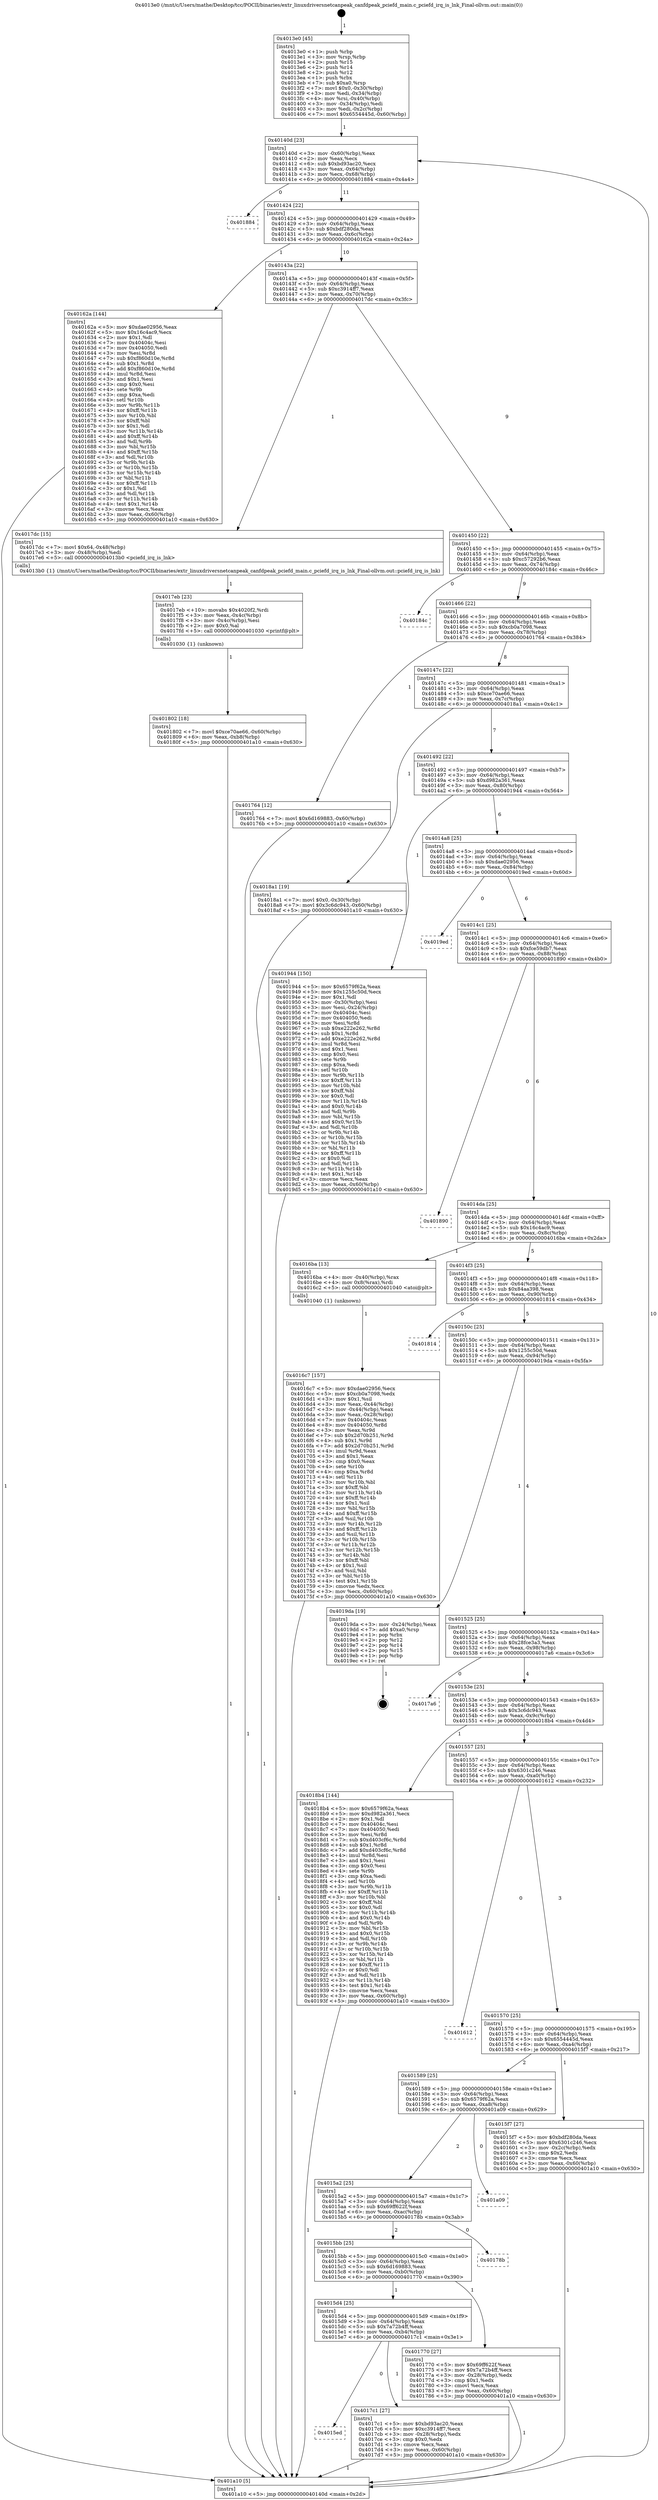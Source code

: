 digraph "0x4013e0" {
  label = "0x4013e0 (/mnt/c/Users/mathe/Desktop/tcc/POCII/binaries/extr_linuxdriversnetcanpeak_canfdpeak_pciefd_main.c_pciefd_irq_is_lnk_Final-ollvm.out::main(0))"
  labelloc = "t"
  node[shape=record]

  Entry [label="",width=0.3,height=0.3,shape=circle,fillcolor=black,style=filled]
  "0x40140d" [label="{
     0x40140d [23]\l
     | [instrs]\l
     &nbsp;&nbsp;0x40140d \<+3\>: mov -0x60(%rbp),%eax\l
     &nbsp;&nbsp;0x401410 \<+2\>: mov %eax,%ecx\l
     &nbsp;&nbsp;0x401412 \<+6\>: sub $0xbd93ac20,%ecx\l
     &nbsp;&nbsp;0x401418 \<+3\>: mov %eax,-0x64(%rbp)\l
     &nbsp;&nbsp;0x40141b \<+3\>: mov %ecx,-0x68(%rbp)\l
     &nbsp;&nbsp;0x40141e \<+6\>: je 0000000000401884 \<main+0x4a4\>\l
  }"]
  "0x401884" [label="{
     0x401884\l
  }", style=dashed]
  "0x401424" [label="{
     0x401424 [22]\l
     | [instrs]\l
     &nbsp;&nbsp;0x401424 \<+5\>: jmp 0000000000401429 \<main+0x49\>\l
     &nbsp;&nbsp;0x401429 \<+3\>: mov -0x64(%rbp),%eax\l
     &nbsp;&nbsp;0x40142c \<+5\>: sub $0xbdf280da,%eax\l
     &nbsp;&nbsp;0x401431 \<+3\>: mov %eax,-0x6c(%rbp)\l
     &nbsp;&nbsp;0x401434 \<+6\>: je 000000000040162a \<main+0x24a\>\l
  }"]
  Exit [label="",width=0.3,height=0.3,shape=circle,fillcolor=black,style=filled,peripheries=2]
  "0x40162a" [label="{
     0x40162a [144]\l
     | [instrs]\l
     &nbsp;&nbsp;0x40162a \<+5\>: mov $0xdae02956,%eax\l
     &nbsp;&nbsp;0x40162f \<+5\>: mov $0x16c4ac9,%ecx\l
     &nbsp;&nbsp;0x401634 \<+2\>: mov $0x1,%dl\l
     &nbsp;&nbsp;0x401636 \<+7\>: mov 0x40404c,%esi\l
     &nbsp;&nbsp;0x40163d \<+7\>: mov 0x404050,%edi\l
     &nbsp;&nbsp;0x401644 \<+3\>: mov %esi,%r8d\l
     &nbsp;&nbsp;0x401647 \<+7\>: sub $0xf860d10e,%r8d\l
     &nbsp;&nbsp;0x40164e \<+4\>: sub $0x1,%r8d\l
     &nbsp;&nbsp;0x401652 \<+7\>: add $0xf860d10e,%r8d\l
     &nbsp;&nbsp;0x401659 \<+4\>: imul %r8d,%esi\l
     &nbsp;&nbsp;0x40165d \<+3\>: and $0x1,%esi\l
     &nbsp;&nbsp;0x401660 \<+3\>: cmp $0x0,%esi\l
     &nbsp;&nbsp;0x401663 \<+4\>: sete %r9b\l
     &nbsp;&nbsp;0x401667 \<+3\>: cmp $0xa,%edi\l
     &nbsp;&nbsp;0x40166a \<+4\>: setl %r10b\l
     &nbsp;&nbsp;0x40166e \<+3\>: mov %r9b,%r11b\l
     &nbsp;&nbsp;0x401671 \<+4\>: xor $0xff,%r11b\l
     &nbsp;&nbsp;0x401675 \<+3\>: mov %r10b,%bl\l
     &nbsp;&nbsp;0x401678 \<+3\>: xor $0xff,%bl\l
     &nbsp;&nbsp;0x40167b \<+3\>: xor $0x1,%dl\l
     &nbsp;&nbsp;0x40167e \<+3\>: mov %r11b,%r14b\l
     &nbsp;&nbsp;0x401681 \<+4\>: and $0xff,%r14b\l
     &nbsp;&nbsp;0x401685 \<+3\>: and %dl,%r9b\l
     &nbsp;&nbsp;0x401688 \<+3\>: mov %bl,%r15b\l
     &nbsp;&nbsp;0x40168b \<+4\>: and $0xff,%r15b\l
     &nbsp;&nbsp;0x40168f \<+3\>: and %dl,%r10b\l
     &nbsp;&nbsp;0x401692 \<+3\>: or %r9b,%r14b\l
     &nbsp;&nbsp;0x401695 \<+3\>: or %r10b,%r15b\l
     &nbsp;&nbsp;0x401698 \<+3\>: xor %r15b,%r14b\l
     &nbsp;&nbsp;0x40169b \<+3\>: or %bl,%r11b\l
     &nbsp;&nbsp;0x40169e \<+4\>: xor $0xff,%r11b\l
     &nbsp;&nbsp;0x4016a2 \<+3\>: or $0x1,%dl\l
     &nbsp;&nbsp;0x4016a5 \<+3\>: and %dl,%r11b\l
     &nbsp;&nbsp;0x4016a8 \<+3\>: or %r11b,%r14b\l
     &nbsp;&nbsp;0x4016ab \<+4\>: test $0x1,%r14b\l
     &nbsp;&nbsp;0x4016af \<+3\>: cmovne %ecx,%eax\l
     &nbsp;&nbsp;0x4016b2 \<+3\>: mov %eax,-0x60(%rbp)\l
     &nbsp;&nbsp;0x4016b5 \<+5\>: jmp 0000000000401a10 \<main+0x630\>\l
  }"]
  "0x40143a" [label="{
     0x40143a [22]\l
     | [instrs]\l
     &nbsp;&nbsp;0x40143a \<+5\>: jmp 000000000040143f \<main+0x5f\>\l
     &nbsp;&nbsp;0x40143f \<+3\>: mov -0x64(%rbp),%eax\l
     &nbsp;&nbsp;0x401442 \<+5\>: sub $0xc3914ff7,%eax\l
     &nbsp;&nbsp;0x401447 \<+3\>: mov %eax,-0x70(%rbp)\l
     &nbsp;&nbsp;0x40144a \<+6\>: je 00000000004017dc \<main+0x3fc\>\l
  }"]
  "0x401802" [label="{
     0x401802 [18]\l
     | [instrs]\l
     &nbsp;&nbsp;0x401802 \<+7\>: movl $0xce70ae66,-0x60(%rbp)\l
     &nbsp;&nbsp;0x401809 \<+6\>: mov %eax,-0xb8(%rbp)\l
     &nbsp;&nbsp;0x40180f \<+5\>: jmp 0000000000401a10 \<main+0x630\>\l
  }"]
  "0x4017dc" [label="{
     0x4017dc [15]\l
     | [instrs]\l
     &nbsp;&nbsp;0x4017dc \<+7\>: movl $0x64,-0x48(%rbp)\l
     &nbsp;&nbsp;0x4017e3 \<+3\>: mov -0x48(%rbp),%edi\l
     &nbsp;&nbsp;0x4017e6 \<+5\>: call 00000000004013b0 \<pciefd_irq_is_lnk\>\l
     | [calls]\l
     &nbsp;&nbsp;0x4013b0 \{1\} (/mnt/c/Users/mathe/Desktop/tcc/POCII/binaries/extr_linuxdriversnetcanpeak_canfdpeak_pciefd_main.c_pciefd_irq_is_lnk_Final-ollvm.out::pciefd_irq_is_lnk)\l
  }"]
  "0x401450" [label="{
     0x401450 [22]\l
     | [instrs]\l
     &nbsp;&nbsp;0x401450 \<+5\>: jmp 0000000000401455 \<main+0x75\>\l
     &nbsp;&nbsp;0x401455 \<+3\>: mov -0x64(%rbp),%eax\l
     &nbsp;&nbsp;0x401458 \<+5\>: sub $0xc57292b6,%eax\l
     &nbsp;&nbsp;0x40145d \<+3\>: mov %eax,-0x74(%rbp)\l
     &nbsp;&nbsp;0x401460 \<+6\>: je 000000000040184c \<main+0x46c\>\l
  }"]
  "0x4017eb" [label="{
     0x4017eb [23]\l
     | [instrs]\l
     &nbsp;&nbsp;0x4017eb \<+10\>: movabs $0x4020f2,%rdi\l
     &nbsp;&nbsp;0x4017f5 \<+3\>: mov %eax,-0x4c(%rbp)\l
     &nbsp;&nbsp;0x4017f8 \<+3\>: mov -0x4c(%rbp),%esi\l
     &nbsp;&nbsp;0x4017fb \<+2\>: mov $0x0,%al\l
     &nbsp;&nbsp;0x4017fd \<+5\>: call 0000000000401030 \<printf@plt\>\l
     | [calls]\l
     &nbsp;&nbsp;0x401030 \{1\} (unknown)\l
  }"]
  "0x40184c" [label="{
     0x40184c\l
  }", style=dashed]
  "0x401466" [label="{
     0x401466 [22]\l
     | [instrs]\l
     &nbsp;&nbsp;0x401466 \<+5\>: jmp 000000000040146b \<main+0x8b\>\l
     &nbsp;&nbsp;0x40146b \<+3\>: mov -0x64(%rbp),%eax\l
     &nbsp;&nbsp;0x40146e \<+5\>: sub $0xcb0a7098,%eax\l
     &nbsp;&nbsp;0x401473 \<+3\>: mov %eax,-0x78(%rbp)\l
     &nbsp;&nbsp;0x401476 \<+6\>: je 0000000000401764 \<main+0x384\>\l
  }"]
  "0x4015ed" [label="{
     0x4015ed\l
  }", style=dashed]
  "0x401764" [label="{
     0x401764 [12]\l
     | [instrs]\l
     &nbsp;&nbsp;0x401764 \<+7\>: movl $0x6d169883,-0x60(%rbp)\l
     &nbsp;&nbsp;0x40176b \<+5\>: jmp 0000000000401a10 \<main+0x630\>\l
  }"]
  "0x40147c" [label="{
     0x40147c [22]\l
     | [instrs]\l
     &nbsp;&nbsp;0x40147c \<+5\>: jmp 0000000000401481 \<main+0xa1\>\l
     &nbsp;&nbsp;0x401481 \<+3\>: mov -0x64(%rbp),%eax\l
     &nbsp;&nbsp;0x401484 \<+5\>: sub $0xce70ae66,%eax\l
     &nbsp;&nbsp;0x401489 \<+3\>: mov %eax,-0x7c(%rbp)\l
     &nbsp;&nbsp;0x40148c \<+6\>: je 00000000004018a1 \<main+0x4c1\>\l
  }"]
  "0x4017c1" [label="{
     0x4017c1 [27]\l
     | [instrs]\l
     &nbsp;&nbsp;0x4017c1 \<+5\>: mov $0xbd93ac20,%eax\l
     &nbsp;&nbsp;0x4017c6 \<+5\>: mov $0xc3914ff7,%ecx\l
     &nbsp;&nbsp;0x4017cb \<+3\>: mov -0x28(%rbp),%edx\l
     &nbsp;&nbsp;0x4017ce \<+3\>: cmp $0x0,%edx\l
     &nbsp;&nbsp;0x4017d1 \<+3\>: cmove %ecx,%eax\l
     &nbsp;&nbsp;0x4017d4 \<+3\>: mov %eax,-0x60(%rbp)\l
     &nbsp;&nbsp;0x4017d7 \<+5\>: jmp 0000000000401a10 \<main+0x630\>\l
  }"]
  "0x4018a1" [label="{
     0x4018a1 [19]\l
     | [instrs]\l
     &nbsp;&nbsp;0x4018a1 \<+7\>: movl $0x0,-0x30(%rbp)\l
     &nbsp;&nbsp;0x4018a8 \<+7\>: movl $0x3c6dc943,-0x60(%rbp)\l
     &nbsp;&nbsp;0x4018af \<+5\>: jmp 0000000000401a10 \<main+0x630\>\l
  }"]
  "0x401492" [label="{
     0x401492 [22]\l
     | [instrs]\l
     &nbsp;&nbsp;0x401492 \<+5\>: jmp 0000000000401497 \<main+0xb7\>\l
     &nbsp;&nbsp;0x401497 \<+3\>: mov -0x64(%rbp),%eax\l
     &nbsp;&nbsp;0x40149a \<+5\>: sub $0xd982a361,%eax\l
     &nbsp;&nbsp;0x40149f \<+3\>: mov %eax,-0x80(%rbp)\l
     &nbsp;&nbsp;0x4014a2 \<+6\>: je 0000000000401944 \<main+0x564\>\l
  }"]
  "0x4015d4" [label="{
     0x4015d4 [25]\l
     | [instrs]\l
     &nbsp;&nbsp;0x4015d4 \<+5\>: jmp 00000000004015d9 \<main+0x1f9\>\l
     &nbsp;&nbsp;0x4015d9 \<+3\>: mov -0x64(%rbp),%eax\l
     &nbsp;&nbsp;0x4015dc \<+5\>: sub $0x7a72b4ff,%eax\l
     &nbsp;&nbsp;0x4015e1 \<+6\>: mov %eax,-0xb4(%rbp)\l
     &nbsp;&nbsp;0x4015e7 \<+6\>: je 00000000004017c1 \<main+0x3e1\>\l
  }"]
  "0x401944" [label="{
     0x401944 [150]\l
     | [instrs]\l
     &nbsp;&nbsp;0x401944 \<+5\>: mov $0x6579f62a,%eax\l
     &nbsp;&nbsp;0x401949 \<+5\>: mov $0x1255c50d,%ecx\l
     &nbsp;&nbsp;0x40194e \<+2\>: mov $0x1,%dl\l
     &nbsp;&nbsp;0x401950 \<+3\>: mov -0x30(%rbp),%esi\l
     &nbsp;&nbsp;0x401953 \<+3\>: mov %esi,-0x24(%rbp)\l
     &nbsp;&nbsp;0x401956 \<+7\>: mov 0x40404c,%esi\l
     &nbsp;&nbsp;0x40195d \<+7\>: mov 0x404050,%edi\l
     &nbsp;&nbsp;0x401964 \<+3\>: mov %esi,%r8d\l
     &nbsp;&nbsp;0x401967 \<+7\>: sub $0xe222e262,%r8d\l
     &nbsp;&nbsp;0x40196e \<+4\>: sub $0x1,%r8d\l
     &nbsp;&nbsp;0x401972 \<+7\>: add $0xe222e262,%r8d\l
     &nbsp;&nbsp;0x401979 \<+4\>: imul %r8d,%esi\l
     &nbsp;&nbsp;0x40197d \<+3\>: and $0x1,%esi\l
     &nbsp;&nbsp;0x401980 \<+3\>: cmp $0x0,%esi\l
     &nbsp;&nbsp;0x401983 \<+4\>: sete %r9b\l
     &nbsp;&nbsp;0x401987 \<+3\>: cmp $0xa,%edi\l
     &nbsp;&nbsp;0x40198a \<+4\>: setl %r10b\l
     &nbsp;&nbsp;0x40198e \<+3\>: mov %r9b,%r11b\l
     &nbsp;&nbsp;0x401991 \<+4\>: xor $0xff,%r11b\l
     &nbsp;&nbsp;0x401995 \<+3\>: mov %r10b,%bl\l
     &nbsp;&nbsp;0x401998 \<+3\>: xor $0xff,%bl\l
     &nbsp;&nbsp;0x40199b \<+3\>: xor $0x0,%dl\l
     &nbsp;&nbsp;0x40199e \<+3\>: mov %r11b,%r14b\l
     &nbsp;&nbsp;0x4019a1 \<+4\>: and $0x0,%r14b\l
     &nbsp;&nbsp;0x4019a5 \<+3\>: and %dl,%r9b\l
     &nbsp;&nbsp;0x4019a8 \<+3\>: mov %bl,%r15b\l
     &nbsp;&nbsp;0x4019ab \<+4\>: and $0x0,%r15b\l
     &nbsp;&nbsp;0x4019af \<+3\>: and %dl,%r10b\l
     &nbsp;&nbsp;0x4019b2 \<+3\>: or %r9b,%r14b\l
     &nbsp;&nbsp;0x4019b5 \<+3\>: or %r10b,%r15b\l
     &nbsp;&nbsp;0x4019b8 \<+3\>: xor %r15b,%r14b\l
     &nbsp;&nbsp;0x4019bb \<+3\>: or %bl,%r11b\l
     &nbsp;&nbsp;0x4019be \<+4\>: xor $0xff,%r11b\l
     &nbsp;&nbsp;0x4019c2 \<+3\>: or $0x0,%dl\l
     &nbsp;&nbsp;0x4019c5 \<+3\>: and %dl,%r11b\l
     &nbsp;&nbsp;0x4019c8 \<+3\>: or %r11b,%r14b\l
     &nbsp;&nbsp;0x4019cb \<+4\>: test $0x1,%r14b\l
     &nbsp;&nbsp;0x4019cf \<+3\>: cmovne %ecx,%eax\l
     &nbsp;&nbsp;0x4019d2 \<+3\>: mov %eax,-0x60(%rbp)\l
     &nbsp;&nbsp;0x4019d5 \<+5\>: jmp 0000000000401a10 \<main+0x630\>\l
  }"]
  "0x4014a8" [label="{
     0x4014a8 [25]\l
     | [instrs]\l
     &nbsp;&nbsp;0x4014a8 \<+5\>: jmp 00000000004014ad \<main+0xcd\>\l
     &nbsp;&nbsp;0x4014ad \<+3\>: mov -0x64(%rbp),%eax\l
     &nbsp;&nbsp;0x4014b0 \<+5\>: sub $0xdae02956,%eax\l
     &nbsp;&nbsp;0x4014b5 \<+6\>: mov %eax,-0x84(%rbp)\l
     &nbsp;&nbsp;0x4014bb \<+6\>: je 00000000004019ed \<main+0x60d\>\l
  }"]
  "0x401770" [label="{
     0x401770 [27]\l
     | [instrs]\l
     &nbsp;&nbsp;0x401770 \<+5\>: mov $0x69ff622f,%eax\l
     &nbsp;&nbsp;0x401775 \<+5\>: mov $0x7a72b4ff,%ecx\l
     &nbsp;&nbsp;0x40177a \<+3\>: mov -0x28(%rbp),%edx\l
     &nbsp;&nbsp;0x40177d \<+3\>: cmp $0x1,%edx\l
     &nbsp;&nbsp;0x401780 \<+3\>: cmovl %ecx,%eax\l
     &nbsp;&nbsp;0x401783 \<+3\>: mov %eax,-0x60(%rbp)\l
     &nbsp;&nbsp;0x401786 \<+5\>: jmp 0000000000401a10 \<main+0x630\>\l
  }"]
  "0x4019ed" [label="{
     0x4019ed\l
  }", style=dashed]
  "0x4014c1" [label="{
     0x4014c1 [25]\l
     | [instrs]\l
     &nbsp;&nbsp;0x4014c1 \<+5\>: jmp 00000000004014c6 \<main+0xe6\>\l
     &nbsp;&nbsp;0x4014c6 \<+3\>: mov -0x64(%rbp),%eax\l
     &nbsp;&nbsp;0x4014c9 \<+5\>: sub $0xfce59db7,%eax\l
     &nbsp;&nbsp;0x4014ce \<+6\>: mov %eax,-0x88(%rbp)\l
     &nbsp;&nbsp;0x4014d4 \<+6\>: je 0000000000401890 \<main+0x4b0\>\l
  }"]
  "0x4015bb" [label="{
     0x4015bb [25]\l
     | [instrs]\l
     &nbsp;&nbsp;0x4015bb \<+5\>: jmp 00000000004015c0 \<main+0x1e0\>\l
     &nbsp;&nbsp;0x4015c0 \<+3\>: mov -0x64(%rbp),%eax\l
     &nbsp;&nbsp;0x4015c3 \<+5\>: sub $0x6d169883,%eax\l
     &nbsp;&nbsp;0x4015c8 \<+6\>: mov %eax,-0xb0(%rbp)\l
     &nbsp;&nbsp;0x4015ce \<+6\>: je 0000000000401770 \<main+0x390\>\l
  }"]
  "0x401890" [label="{
     0x401890\l
  }", style=dashed]
  "0x4014da" [label="{
     0x4014da [25]\l
     | [instrs]\l
     &nbsp;&nbsp;0x4014da \<+5\>: jmp 00000000004014df \<main+0xff\>\l
     &nbsp;&nbsp;0x4014df \<+3\>: mov -0x64(%rbp),%eax\l
     &nbsp;&nbsp;0x4014e2 \<+5\>: sub $0x16c4ac9,%eax\l
     &nbsp;&nbsp;0x4014e7 \<+6\>: mov %eax,-0x8c(%rbp)\l
     &nbsp;&nbsp;0x4014ed \<+6\>: je 00000000004016ba \<main+0x2da\>\l
  }"]
  "0x40178b" [label="{
     0x40178b\l
  }", style=dashed]
  "0x4016ba" [label="{
     0x4016ba [13]\l
     | [instrs]\l
     &nbsp;&nbsp;0x4016ba \<+4\>: mov -0x40(%rbp),%rax\l
     &nbsp;&nbsp;0x4016be \<+4\>: mov 0x8(%rax),%rdi\l
     &nbsp;&nbsp;0x4016c2 \<+5\>: call 0000000000401040 \<atoi@plt\>\l
     | [calls]\l
     &nbsp;&nbsp;0x401040 \{1\} (unknown)\l
  }"]
  "0x4014f3" [label="{
     0x4014f3 [25]\l
     | [instrs]\l
     &nbsp;&nbsp;0x4014f3 \<+5\>: jmp 00000000004014f8 \<main+0x118\>\l
     &nbsp;&nbsp;0x4014f8 \<+3\>: mov -0x64(%rbp),%eax\l
     &nbsp;&nbsp;0x4014fb \<+5\>: sub $0x84aa398,%eax\l
     &nbsp;&nbsp;0x401500 \<+6\>: mov %eax,-0x90(%rbp)\l
     &nbsp;&nbsp;0x401506 \<+6\>: je 0000000000401814 \<main+0x434\>\l
  }"]
  "0x4015a2" [label="{
     0x4015a2 [25]\l
     | [instrs]\l
     &nbsp;&nbsp;0x4015a2 \<+5\>: jmp 00000000004015a7 \<main+0x1c7\>\l
     &nbsp;&nbsp;0x4015a7 \<+3\>: mov -0x64(%rbp),%eax\l
     &nbsp;&nbsp;0x4015aa \<+5\>: sub $0x69ff622f,%eax\l
     &nbsp;&nbsp;0x4015af \<+6\>: mov %eax,-0xac(%rbp)\l
     &nbsp;&nbsp;0x4015b5 \<+6\>: je 000000000040178b \<main+0x3ab\>\l
  }"]
  "0x401814" [label="{
     0x401814\l
  }", style=dashed]
  "0x40150c" [label="{
     0x40150c [25]\l
     | [instrs]\l
     &nbsp;&nbsp;0x40150c \<+5\>: jmp 0000000000401511 \<main+0x131\>\l
     &nbsp;&nbsp;0x401511 \<+3\>: mov -0x64(%rbp),%eax\l
     &nbsp;&nbsp;0x401514 \<+5\>: sub $0x1255c50d,%eax\l
     &nbsp;&nbsp;0x401519 \<+6\>: mov %eax,-0x94(%rbp)\l
     &nbsp;&nbsp;0x40151f \<+6\>: je 00000000004019da \<main+0x5fa\>\l
  }"]
  "0x401a09" [label="{
     0x401a09\l
  }", style=dashed]
  "0x4019da" [label="{
     0x4019da [19]\l
     | [instrs]\l
     &nbsp;&nbsp;0x4019da \<+3\>: mov -0x24(%rbp),%eax\l
     &nbsp;&nbsp;0x4019dd \<+7\>: add $0xa0,%rsp\l
     &nbsp;&nbsp;0x4019e4 \<+1\>: pop %rbx\l
     &nbsp;&nbsp;0x4019e5 \<+2\>: pop %r12\l
     &nbsp;&nbsp;0x4019e7 \<+2\>: pop %r14\l
     &nbsp;&nbsp;0x4019e9 \<+2\>: pop %r15\l
     &nbsp;&nbsp;0x4019eb \<+1\>: pop %rbp\l
     &nbsp;&nbsp;0x4019ec \<+1\>: ret\l
  }"]
  "0x401525" [label="{
     0x401525 [25]\l
     | [instrs]\l
     &nbsp;&nbsp;0x401525 \<+5\>: jmp 000000000040152a \<main+0x14a\>\l
     &nbsp;&nbsp;0x40152a \<+3\>: mov -0x64(%rbp),%eax\l
     &nbsp;&nbsp;0x40152d \<+5\>: sub $0x28fce3a3,%eax\l
     &nbsp;&nbsp;0x401532 \<+6\>: mov %eax,-0x98(%rbp)\l
     &nbsp;&nbsp;0x401538 \<+6\>: je 00000000004017a6 \<main+0x3c6\>\l
  }"]
  "0x4016c7" [label="{
     0x4016c7 [157]\l
     | [instrs]\l
     &nbsp;&nbsp;0x4016c7 \<+5\>: mov $0xdae02956,%ecx\l
     &nbsp;&nbsp;0x4016cc \<+5\>: mov $0xcb0a7098,%edx\l
     &nbsp;&nbsp;0x4016d1 \<+3\>: mov $0x1,%sil\l
     &nbsp;&nbsp;0x4016d4 \<+3\>: mov %eax,-0x44(%rbp)\l
     &nbsp;&nbsp;0x4016d7 \<+3\>: mov -0x44(%rbp),%eax\l
     &nbsp;&nbsp;0x4016da \<+3\>: mov %eax,-0x28(%rbp)\l
     &nbsp;&nbsp;0x4016dd \<+7\>: mov 0x40404c,%eax\l
     &nbsp;&nbsp;0x4016e4 \<+8\>: mov 0x404050,%r8d\l
     &nbsp;&nbsp;0x4016ec \<+3\>: mov %eax,%r9d\l
     &nbsp;&nbsp;0x4016ef \<+7\>: sub $0x2d70b251,%r9d\l
     &nbsp;&nbsp;0x4016f6 \<+4\>: sub $0x1,%r9d\l
     &nbsp;&nbsp;0x4016fa \<+7\>: add $0x2d70b251,%r9d\l
     &nbsp;&nbsp;0x401701 \<+4\>: imul %r9d,%eax\l
     &nbsp;&nbsp;0x401705 \<+3\>: and $0x1,%eax\l
     &nbsp;&nbsp;0x401708 \<+3\>: cmp $0x0,%eax\l
     &nbsp;&nbsp;0x40170b \<+4\>: sete %r10b\l
     &nbsp;&nbsp;0x40170f \<+4\>: cmp $0xa,%r8d\l
     &nbsp;&nbsp;0x401713 \<+4\>: setl %r11b\l
     &nbsp;&nbsp;0x401717 \<+3\>: mov %r10b,%bl\l
     &nbsp;&nbsp;0x40171a \<+3\>: xor $0xff,%bl\l
     &nbsp;&nbsp;0x40171d \<+3\>: mov %r11b,%r14b\l
     &nbsp;&nbsp;0x401720 \<+4\>: xor $0xff,%r14b\l
     &nbsp;&nbsp;0x401724 \<+4\>: xor $0x1,%sil\l
     &nbsp;&nbsp;0x401728 \<+3\>: mov %bl,%r15b\l
     &nbsp;&nbsp;0x40172b \<+4\>: and $0xff,%r15b\l
     &nbsp;&nbsp;0x40172f \<+3\>: and %sil,%r10b\l
     &nbsp;&nbsp;0x401732 \<+3\>: mov %r14b,%r12b\l
     &nbsp;&nbsp;0x401735 \<+4\>: and $0xff,%r12b\l
     &nbsp;&nbsp;0x401739 \<+3\>: and %sil,%r11b\l
     &nbsp;&nbsp;0x40173c \<+3\>: or %r10b,%r15b\l
     &nbsp;&nbsp;0x40173f \<+3\>: or %r11b,%r12b\l
     &nbsp;&nbsp;0x401742 \<+3\>: xor %r12b,%r15b\l
     &nbsp;&nbsp;0x401745 \<+3\>: or %r14b,%bl\l
     &nbsp;&nbsp;0x401748 \<+3\>: xor $0xff,%bl\l
     &nbsp;&nbsp;0x40174b \<+4\>: or $0x1,%sil\l
     &nbsp;&nbsp;0x40174f \<+3\>: and %sil,%bl\l
     &nbsp;&nbsp;0x401752 \<+3\>: or %bl,%r15b\l
     &nbsp;&nbsp;0x401755 \<+4\>: test $0x1,%r15b\l
     &nbsp;&nbsp;0x401759 \<+3\>: cmovne %edx,%ecx\l
     &nbsp;&nbsp;0x40175c \<+3\>: mov %ecx,-0x60(%rbp)\l
     &nbsp;&nbsp;0x40175f \<+5\>: jmp 0000000000401a10 \<main+0x630\>\l
  }"]
  "0x4017a6" [label="{
     0x4017a6\l
  }", style=dashed]
  "0x40153e" [label="{
     0x40153e [25]\l
     | [instrs]\l
     &nbsp;&nbsp;0x40153e \<+5\>: jmp 0000000000401543 \<main+0x163\>\l
     &nbsp;&nbsp;0x401543 \<+3\>: mov -0x64(%rbp),%eax\l
     &nbsp;&nbsp;0x401546 \<+5\>: sub $0x3c6dc943,%eax\l
     &nbsp;&nbsp;0x40154b \<+6\>: mov %eax,-0x9c(%rbp)\l
     &nbsp;&nbsp;0x401551 \<+6\>: je 00000000004018b4 \<main+0x4d4\>\l
  }"]
  "0x4013e0" [label="{
     0x4013e0 [45]\l
     | [instrs]\l
     &nbsp;&nbsp;0x4013e0 \<+1\>: push %rbp\l
     &nbsp;&nbsp;0x4013e1 \<+3\>: mov %rsp,%rbp\l
     &nbsp;&nbsp;0x4013e4 \<+2\>: push %r15\l
     &nbsp;&nbsp;0x4013e6 \<+2\>: push %r14\l
     &nbsp;&nbsp;0x4013e8 \<+2\>: push %r12\l
     &nbsp;&nbsp;0x4013ea \<+1\>: push %rbx\l
     &nbsp;&nbsp;0x4013eb \<+7\>: sub $0xa0,%rsp\l
     &nbsp;&nbsp;0x4013f2 \<+7\>: movl $0x0,-0x30(%rbp)\l
     &nbsp;&nbsp;0x4013f9 \<+3\>: mov %edi,-0x34(%rbp)\l
     &nbsp;&nbsp;0x4013fc \<+4\>: mov %rsi,-0x40(%rbp)\l
     &nbsp;&nbsp;0x401400 \<+3\>: mov -0x34(%rbp),%edi\l
     &nbsp;&nbsp;0x401403 \<+3\>: mov %edi,-0x2c(%rbp)\l
     &nbsp;&nbsp;0x401406 \<+7\>: movl $0x6554445d,-0x60(%rbp)\l
  }"]
  "0x4018b4" [label="{
     0x4018b4 [144]\l
     | [instrs]\l
     &nbsp;&nbsp;0x4018b4 \<+5\>: mov $0x6579f62a,%eax\l
     &nbsp;&nbsp;0x4018b9 \<+5\>: mov $0xd982a361,%ecx\l
     &nbsp;&nbsp;0x4018be \<+2\>: mov $0x1,%dl\l
     &nbsp;&nbsp;0x4018c0 \<+7\>: mov 0x40404c,%esi\l
     &nbsp;&nbsp;0x4018c7 \<+7\>: mov 0x404050,%edi\l
     &nbsp;&nbsp;0x4018ce \<+3\>: mov %esi,%r8d\l
     &nbsp;&nbsp;0x4018d1 \<+7\>: sub $0xd403cf6c,%r8d\l
     &nbsp;&nbsp;0x4018d8 \<+4\>: sub $0x1,%r8d\l
     &nbsp;&nbsp;0x4018dc \<+7\>: add $0xd403cf6c,%r8d\l
     &nbsp;&nbsp;0x4018e3 \<+4\>: imul %r8d,%esi\l
     &nbsp;&nbsp;0x4018e7 \<+3\>: and $0x1,%esi\l
     &nbsp;&nbsp;0x4018ea \<+3\>: cmp $0x0,%esi\l
     &nbsp;&nbsp;0x4018ed \<+4\>: sete %r9b\l
     &nbsp;&nbsp;0x4018f1 \<+3\>: cmp $0xa,%edi\l
     &nbsp;&nbsp;0x4018f4 \<+4\>: setl %r10b\l
     &nbsp;&nbsp;0x4018f8 \<+3\>: mov %r9b,%r11b\l
     &nbsp;&nbsp;0x4018fb \<+4\>: xor $0xff,%r11b\l
     &nbsp;&nbsp;0x4018ff \<+3\>: mov %r10b,%bl\l
     &nbsp;&nbsp;0x401902 \<+3\>: xor $0xff,%bl\l
     &nbsp;&nbsp;0x401905 \<+3\>: xor $0x0,%dl\l
     &nbsp;&nbsp;0x401908 \<+3\>: mov %r11b,%r14b\l
     &nbsp;&nbsp;0x40190b \<+4\>: and $0x0,%r14b\l
     &nbsp;&nbsp;0x40190f \<+3\>: and %dl,%r9b\l
     &nbsp;&nbsp;0x401912 \<+3\>: mov %bl,%r15b\l
     &nbsp;&nbsp;0x401915 \<+4\>: and $0x0,%r15b\l
     &nbsp;&nbsp;0x401919 \<+3\>: and %dl,%r10b\l
     &nbsp;&nbsp;0x40191c \<+3\>: or %r9b,%r14b\l
     &nbsp;&nbsp;0x40191f \<+3\>: or %r10b,%r15b\l
     &nbsp;&nbsp;0x401922 \<+3\>: xor %r15b,%r14b\l
     &nbsp;&nbsp;0x401925 \<+3\>: or %bl,%r11b\l
     &nbsp;&nbsp;0x401928 \<+4\>: xor $0xff,%r11b\l
     &nbsp;&nbsp;0x40192c \<+3\>: or $0x0,%dl\l
     &nbsp;&nbsp;0x40192f \<+3\>: and %dl,%r11b\l
     &nbsp;&nbsp;0x401932 \<+3\>: or %r11b,%r14b\l
     &nbsp;&nbsp;0x401935 \<+4\>: test $0x1,%r14b\l
     &nbsp;&nbsp;0x401939 \<+3\>: cmovne %ecx,%eax\l
     &nbsp;&nbsp;0x40193c \<+3\>: mov %eax,-0x60(%rbp)\l
     &nbsp;&nbsp;0x40193f \<+5\>: jmp 0000000000401a10 \<main+0x630\>\l
  }"]
  "0x401557" [label="{
     0x401557 [25]\l
     | [instrs]\l
     &nbsp;&nbsp;0x401557 \<+5\>: jmp 000000000040155c \<main+0x17c\>\l
     &nbsp;&nbsp;0x40155c \<+3\>: mov -0x64(%rbp),%eax\l
     &nbsp;&nbsp;0x40155f \<+5\>: sub $0x6301c246,%eax\l
     &nbsp;&nbsp;0x401564 \<+6\>: mov %eax,-0xa0(%rbp)\l
     &nbsp;&nbsp;0x40156a \<+6\>: je 0000000000401612 \<main+0x232\>\l
  }"]
  "0x401a10" [label="{
     0x401a10 [5]\l
     | [instrs]\l
     &nbsp;&nbsp;0x401a10 \<+5\>: jmp 000000000040140d \<main+0x2d\>\l
  }"]
  "0x401612" [label="{
     0x401612\l
  }", style=dashed]
  "0x401570" [label="{
     0x401570 [25]\l
     | [instrs]\l
     &nbsp;&nbsp;0x401570 \<+5\>: jmp 0000000000401575 \<main+0x195\>\l
     &nbsp;&nbsp;0x401575 \<+3\>: mov -0x64(%rbp),%eax\l
     &nbsp;&nbsp;0x401578 \<+5\>: sub $0x6554445d,%eax\l
     &nbsp;&nbsp;0x40157d \<+6\>: mov %eax,-0xa4(%rbp)\l
     &nbsp;&nbsp;0x401583 \<+6\>: je 00000000004015f7 \<main+0x217\>\l
  }"]
  "0x401589" [label="{
     0x401589 [25]\l
     | [instrs]\l
     &nbsp;&nbsp;0x401589 \<+5\>: jmp 000000000040158e \<main+0x1ae\>\l
     &nbsp;&nbsp;0x40158e \<+3\>: mov -0x64(%rbp),%eax\l
     &nbsp;&nbsp;0x401591 \<+5\>: sub $0x6579f62a,%eax\l
     &nbsp;&nbsp;0x401596 \<+6\>: mov %eax,-0xa8(%rbp)\l
     &nbsp;&nbsp;0x40159c \<+6\>: je 0000000000401a09 \<main+0x629\>\l
  }"]
  "0x4015f7" [label="{
     0x4015f7 [27]\l
     | [instrs]\l
     &nbsp;&nbsp;0x4015f7 \<+5\>: mov $0xbdf280da,%eax\l
     &nbsp;&nbsp;0x4015fc \<+5\>: mov $0x6301c246,%ecx\l
     &nbsp;&nbsp;0x401601 \<+3\>: mov -0x2c(%rbp),%edx\l
     &nbsp;&nbsp;0x401604 \<+3\>: cmp $0x2,%edx\l
     &nbsp;&nbsp;0x401607 \<+3\>: cmovne %ecx,%eax\l
     &nbsp;&nbsp;0x40160a \<+3\>: mov %eax,-0x60(%rbp)\l
     &nbsp;&nbsp;0x40160d \<+5\>: jmp 0000000000401a10 \<main+0x630\>\l
  }"]
  Entry -> "0x4013e0" [label=" 1"]
  "0x40140d" -> "0x401884" [label=" 0"]
  "0x40140d" -> "0x401424" [label=" 11"]
  "0x4019da" -> Exit [label=" 1"]
  "0x401424" -> "0x40162a" [label=" 1"]
  "0x401424" -> "0x40143a" [label=" 10"]
  "0x401944" -> "0x401a10" [label=" 1"]
  "0x40143a" -> "0x4017dc" [label=" 1"]
  "0x40143a" -> "0x401450" [label=" 9"]
  "0x4018b4" -> "0x401a10" [label=" 1"]
  "0x401450" -> "0x40184c" [label=" 0"]
  "0x401450" -> "0x401466" [label=" 9"]
  "0x4018a1" -> "0x401a10" [label=" 1"]
  "0x401466" -> "0x401764" [label=" 1"]
  "0x401466" -> "0x40147c" [label=" 8"]
  "0x401802" -> "0x401a10" [label=" 1"]
  "0x40147c" -> "0x4018a1" [label=" 1"]
  "0x40147c" -> "0x401492" [label=" 7"]
  "0x4017eb" -> "0x401802" [label=" 1"]
  "0x401492" -> "0x401944" [label=" 1"]
  "0x401492" -> "0x4014a8" [label=" 6"]
  "0x4017c1" -> "0x401a10" [label=" 1"]
  "0x4014a8" -> "0x4019ed" [label=" 0"]
  "0x4014a8" -> "0x4014c1" [label=" 6"]
  "0x4015d4" -> "0x4015ed" [label=" 0"]
  "0x4014c1" -> "0x401890" [label=" 0"]
  "0x4014c1" -> "0x4014da" [label=" 6"]
  "0x4017dc" -> "0x4017eb" [label=" 1"]
  "0x4014da" -> "0x4016ba" [label=" 1"]
  "0x4014da" -> "0x4014f3" [label=" 5"]
  "0x401770" -> "0x401a10" [label=" 1"]
  "0x4014f3" -> "0x401814" [label=" 0"]
  "0x4014f3" -> "0x40150c" [label=" 5"]
  "0x4015bb" -> "0x401770" [label=" 1"]
  "0x40150c" -> "0x4019da" [label=" 1"]
  "0x40150c" -> "0x401525" [label=" 4"]
  "0x4015d4" -> "0x4017c1" [label=" 1"]
  "0x401525" -> "0x4017a6" [label=" 0"]
  "0x401525" -> "0x40153e" [label=" 4"]
  "0x4015a2" -> "0x40178b" [label=" 0"]
  "0x40153e" -> "0x4018b4" [label=" 1"]
  "0x40153e" -> "0x401557" [label=" 3"]
  "0x4015bb" -> "0x4015d4" [label=" 1"]
  "0x401557" -> "0x401612" [label=" 0"]
  "0x401557" -> "0x401570" [label=" 3"]
  "0x401589" -> "0x4015a2" [label=" 2"]
  "0x401570" -> "0x4015f7" [label=" 1"]
  "0x401570" -> "0x401589" [label=" 2"]
  "0x4015f7" -> "0x401a10" [label=" 1"]
  "0x4013e0" -> "0x40140d" [label=" 1"]
  "0x401a10" -> "0x40140d" [label=" 10"]
  "0x40162a" -> "0x401a10" [label=" 1"]
  "0x4016ba" -> "0x4016c7" [label=" 1"]
  "0x4016c7" -> "0x401a10" [label=" 1"]
  "0x401764" -> "0x401a10" [label=" 1"]
  "0x4015a2" -> "0x4015bb" [label=" 2"]
  "0x401589" -> "0x401a09" [label=" 0"]
}
